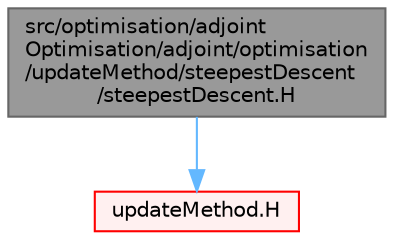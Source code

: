 digraph "src/optimisation/adjointOptimisation/adjoint/optimisation/updateMethod/steepestDescent/steepestDescent.H"
{
 // LATEX_PDF_SIZE
  bgcolor="transparent";
  edge [fontname=Helvetica,fontsize=10,labelfontname=Helvetica,labelfontsize=10];
  node [fontname=Helvetica,fontsize=10,shape=box,height=0.2,width=0.4];
  Node1 [id="Node000001",label="src/optimisation/adjoint\lOptimisation/adjoint/optimisation\l/updateMethod/steepestDescent\l/steepestDescent.H",height=0.2,width=0.4,color="gray40", fillcolor="grey60", style="filled", fontcolor="black",tooltip=" "];
  Node1 -> Node2 [id="edge1_Node000001_Node000002",color="steelblue1",style="solid",tooltip=" "];
  Node2 [id="Node000002",label="updateMethod.H",height=0.2,width=0.4,color="red", fillcolor="#FFF0F0", style="filled",URL="$updateMethod_8H.html",tooltip=" "];
}

